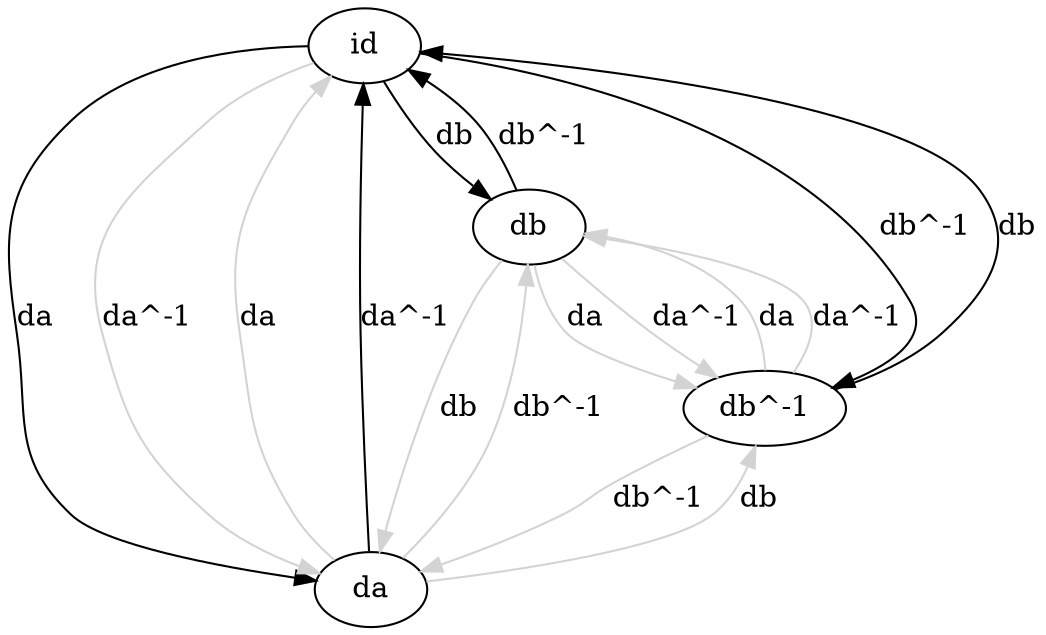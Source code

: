 digraph G {
v_1 [ label = "id" ];
v_2 [ label = "db" ];
v_3 [ label = "da" ];
v_4 [ label = "db^-1" ];
v_1 -> v_2 [ label = "db" ];
v_1 -> v_3 [ label = "da" ];
v_1 -> v_3 [ color=lightgray, label = "da^-1" ];
v_1 -> v_4 [ label = "db^-1" ];
v_2 -> v_1 [ label = "db^-1" ];
v_2 -> v_3 [ color=lightgray, label = "db" ];
v_2 -> v_4 [ color=lightgray, label = "da" ];
v_2 -> v_4 [ color=lightgray, label = "da^-1" ];
v_3 -> v_1 [ color=lightgray, label = "da" ];
v_3 -> v_1 [ label = "da^-1" ];
v_3 -> v_2 [ color=lightgray, label = "db^-1" ];
v_3 -> v_4 [ color=lightgray, label = "db" ];
v_4 -> v_1 [ label = "db" ];
v_4 -> v_2 [ color=lightgray, label = "da" ];
v_4 -> v_2 [ color=lightgray, label = "da^-1" ];
v_4 -> v_3 [ color=lightgray, label = "db^-1" ];
}
